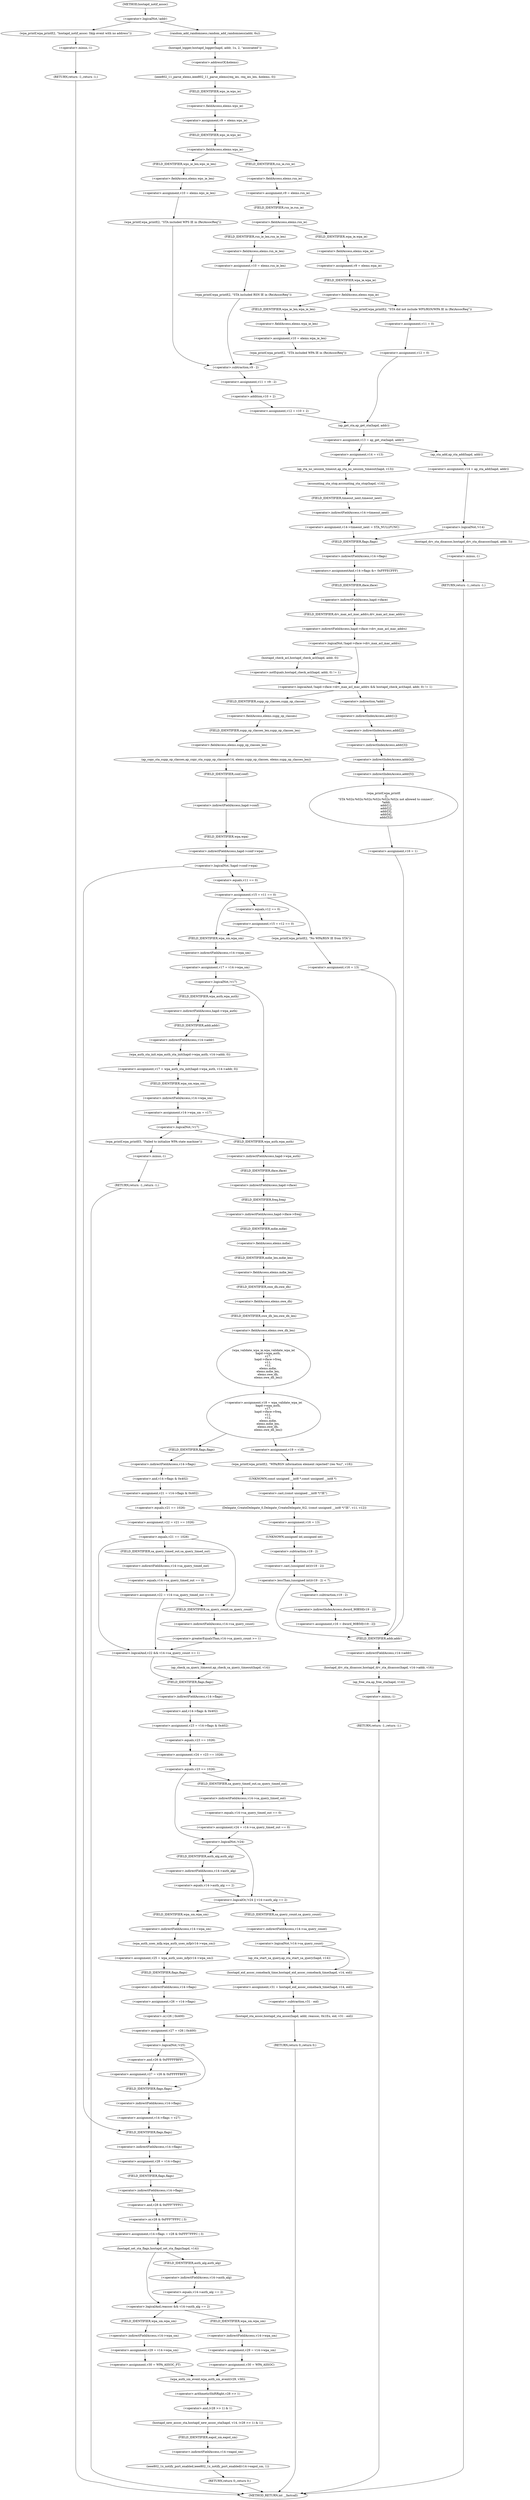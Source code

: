 digraph hostapd_notif_assoc {  
"1000157" [label = "(<operator>.logicalNot,!addr)" ]
"1000160" [label = "(wpa_printf,wpa_printf(2, \"hostapd_notif_assoc: Skip event with no address\"))" ]
"1000163" [label = "(RETURN,return -1;,return -1;)" ]
"1000164" [label = "(<operator>.minus,-1)" ]
"1000166" [label = "(random_add_randomness,random_add_randomness(addr, 6u))" ]
"1000169" [label = "(hostapd_logger,hostapd_logger(hapd, addr, 1u, 2, \"associated\"))" ]
"1000175" [label = "(ieee802_11_parse_elems,ieee802_11_parse_elems(req_ies, req_ies_len, &elems, 0))" ]
"1000178" [label = "(<operator>.addressOf,&elems)" ]
"1000181" [label = "(<operator>.assignment,v9 = elems.wps_ie)" ]
"1000183" [label = "(<operator>.fieldAccess,elems.wps_ie)" ]
"1000185" [label = "(FIELD_IDENTIFIER,wps_ie,wps_ie)" ]
"1000187" [label = "(<operator>.fieldAccess,elems.wps_ie)" ]
"1000189" [label = "(FIELD_IDENTIFIER,wps_ie,wps_ie)" ]
"1000191" [label = "(<operator>.assignment,v10 = elems.wps_ie_len)" ]
"1000193" [label = "(<operator>.fieldAccess,elems.wps_ie_len)" ]
"1000195" [label = "(FIELD_IDENTIFIER,wps_ie_len,wps_ie_len)" ]
"1000196" [label = "(wpa_printf,wpa_printf(2, \"STA included WPS IE in (Re)AssocReq\"))" ]
"1000200" [label = "(<operator>.assignment,v11 = v9 - 2)" ]
"1000202" [label = "(<operator>.subtraction,v9 - 2)" ]
"1000205" [label = "(<operator>.assignment,v12 = v10 + 2)" ]
"1000207" [label = "(<operator>.addition,v10 + 2)" ]
"1000211" [label = "(<operator>.assignment,v9 = elems.rsn_ie)" ]
"1000213" [label = "(<operator>.fieldAccess,elems.rsn_ie)" ]
"1000215" [label = "(FIELD_IDENTIFIER,rsn_ie,rsn_ie)" ]
"1000217" [label = "(<operator>.fieldAccess,elems.rsn_ie)" ]
"1000219" [label = "(FIELD_IDENTIFIER,rsn_ie,rsn_ie)" ]
"1000221" [label = "(<operator>.assignment,v10 = elems.rsn_ie_len)" ]
"1000223" [label = "(<operator>.fieldAccess,elems.rsn_ie_len)" ]
"1000225" [label = "(FIELD_IDENTIFIER,rsn_ie_len,rsn_ie_len)" ]
"1000226" [label = "(wpa_printf,wpa_printf(2, \"STA included RSN IE in (Re)AssocReq\"))" ]
"1000230" [label = "(<operator>.assignment,v9 = elems.wpa_ie)" ]
"1000232" [label = "(<operator>.fieldAccess,elems.wpa_ie)" ]
"1000234" [label = "(FIELD_IDENTIFIER,wpa_ie,wpa_ie)" ]
"1000236" [label = "(<operator>.fieldAccess,elems.wpa_ie)" ]
"1000238" [label = "(FIELD_IDENTIFIER,wpa_ie,wpa_ie)" ]
"1000240" [label = "(<operator>.assignment,v10 = elems.wpa_ie_len)" ]
"1000242" [label = "(<operator>.fieldAccess,elems.wpa_ie_len)" ]
"1000244" [label = "(FIELD_IDENTIFIER,wpa_ie_len,wpa_ie_len)" ]
"1000245" [label = "(wpa_printf,wpa_printf(2, \"STA included WPA IE in (Re)AssocReq\"))" ]
"1000249" [label = "(wpa_printf,wpa_printf(2, \"STA did not include WPS/RSN/WPA IE in (Re)AssocReq\"))" ]
"1000252" [label = "(<operator>.assignment,v11 = 0)" ]
"1000255" [label = "(<operator>.assignment,v12 = 0)" ]
"1000259" [label = "(<operator>.assignment,v13 = ap_get_sta(hapd, addr))" ]
"1000261" [label = "(ap_get_sta,ap_get_sta(hapd, addr))" ]
"1000267" [label = "(<operator>.assignment,v14 = v13)" ]
"1000270" [label = "(ap_sta_no_session_timeout,ap_sta_no_session_timeout(hapd, v13))" ]
"1000273" [label = "(accounting_sta_stop,accounting_sta_stop(hapd, v14))" ]
"1000276" [label = "(<operator>.assignment,v14->timeout_next = STA_NULLFUNC)" ]
"1000277" [label = "(<operator>.indirectFieldAccess,v14->timeout_next)" ]
"1000279" [label = "(FIELD_IDENTIFIER,timeout_next,timeout_next)" ]
"1000283" [label = "(<operator>.assignment,v14 = ap_sta_add(hapd, addr))" ]
"1000285" [label = "(ap_sta_add,ap_sta_add(hapd, addr))" ]
"1000289" [label = "(<operator>.logicalNot,!v14)" ]
"1000292" [label = "(hostapd_drv_sta_disassoc,hostapd_drv_sta_disassoc(hapd, addr, 5))" ]
"1000296" [label = "(RETURN,return -1;,return -1;)" ]
"1000297" [label = "(<operator>.minus,-1)" ]
"1000299" [label = "(<operators>.assignmentAnd,v14->flags &= 0xFFFECFFF)" ]
"1000300" [label = "(<operator>.indirectFieldAccess,v14->flags)" ]
"1000302" [label = "(FIELD_IDENTIFIER,flags,flags)" ]
"1000305" [label = "(<operator>.logicalAnd,!hapd->iface->drv_max_acl_mac_addrs && hostapd_check_acl(hapd, addr, 0) != 1)" ]
"1000306" [label = "(<operator>.logicalNot,!hapd->iface->drv_max_acl_mac_addrs)" ]
"1000307" [label = "(<operator>.indirectFieldAccess,hapd->iface->drv_max_acl_mac_addrs)" ]
"1000308" [label = "(<operator>.indirectFieldAccess,hapd->iface)" ]
"1000310" [label = "(FIELD_IDENTIFIER,iface,iface)" ]
"1000311" [label = "(FIELD_IDENTIFIER,drv_max_acl_mac_addrs,drv_max_acl_mac_addrs)" ]
"1000312" [label = "(<operator>.notEquals,hostapd_check_acl(hapd, addr, 0) != 1)" ]
"1000313" [label = "(hostapd_check_acl,hostapd_check_acl(hapd, addr, 0))" ]
"1000319" [label = "(wpa_printf,wpa_printf(\n      3,\n      \"STA %02x:%02x:%02x:%02x:%02x:%02x not allowed to connect\",\n      *addr,\n      addr[1],\n      addr[2],\n      addr[3],\n      addr[4],\n      addr[5]))" ]
"1000322" [label = "(<operator>.indirection,*addr)" ]
"1000324" [label = "(<operator>.indirectIndexAccess,addr[1])" ]
"1000327" [label = "(<operator>.indirectIndexAccess,addr[2])" ]
"1000330" [label = "(<operator>.indirectIndexAccess,addr[3])" ]
"1000333" [label = "(<operator>.indirectIndexAccess,addr[4])" ]
"1000336" [label = "(<operator>.indirectIndexAccess,addr[5])" ]
"1000339" [label = "(<operator>.assignment,v16 = 1)" ]
"1000343" [label = "(ap_copy_sta_supp_op_classes,ap_copy_sta_supp_op_classes(v14, elems.supp_op_classes, elems.supp_op_classes_len))" ]
"1000345" [label = "(<operator>.fieldAccess,elems.supp_op_classes)" ]
"1000347" [label = "(FIELD_IDENTIFIER,supp_op_classes,supp_op_classes)" ]
"1000348" [label = "(<operator>.fieldAccess,elems.supp_op_classes_len)" ]
"1000350" [label = "(FIELD_IDENTIFIER,supp_op_classes_len,supp_op_classes_len)" ]
"1000352" [label = "(<operator>.logicalNot,!hapd->conf->wpa)" ]
"1000353" [label = "(<operator>.indirectFieldAccess,hapd->conf->wpa)" ]
"1000354" [label = "(<operator>.indirectFieldAccess,hapd->conf)" ]
"1000356" [label = "(FIELD_IDENTIFIER,conf,conf)" ]
"1000357" [label = "(FIELD_IDENTIFIER,wpa,wpa)" ]
"1000360" [label = "(<operator>.assignment,v28 = v14->flags)" ]
"1000362" [label = "(<operator>.indirectFieldAccess,v14->flags)" ]
"1000364" [label = "(FIELD_IDENTIFIER,flags,flags)" ]
"1000365" [label = "(<operator>.assignment,v14->flags = v28 & 0xFFF7FFFC | 3)" ]
"1000366" [label = "(<operator>.indirectFieldAccess,v14->flags)" ]
"1000368" [label = "(FIELD_IDENTIFIER,flags,flags)" ]
"1000369" [label = "(<operator>.or,v28 & 0xFFF7FFFC | 3)" ]
"1000370" [label = "(<operator>.and,v28 & 0xFFF7FFFC)" ]
"1000374" [label = "(hostapd_set_sta_flags,hostapd_set_sta_flags(hapd, v14))" ]
"1000378" [label = "(<operator>.logicalAnd,reassoc && v14->auth_alg == 2)" ]
"1000380" [label = "(<operator>.equals,v14->auth_alg == 2)" ]
"1000381" [label = "(<operator>.indirectFieldAccess,v14->auth_alg)" ]
"1000383" [label = "(FIELD_IDENTIFIER,auth_alg,auth_alg)" ]
"1000386" [label = "(<operator>.assignment,v29 = v14->wpa_sm)" ]
"1000388" [label = "(<operator>.indirectFieldAccess,v14->wpa_sm)" ]
"1000390" [label = "(FIELD_IDENTIFIER,wpa_sm,wpa_sm)" ]
"1000391" [label = "(<operator>.assignment,v30 = WPA_ASSOC_FT)" ]
"1000396" [label = "(<operator>.assignment,v29 = v14->wpa_sm)" ]
"1000398" [label = "(<operator>.indirectFieldAccess,v14->wpa_sm)" ]
"1000400" [label = "(FIELD_IDENTIFIER,wpa_sm,wpa_sm)" ]
"1000401" [label = "(<operator>.assignment,v30 = WPA_ASSOC)" ]
"1000404" [label = "(wpa_auth_sm_event,wpa_auth_sm_event(v29, v30))" ]
"1000407" [label = "(hostapd_new_assoc_sta,hostapd_new_assoc_sta(hapd, v14, (v28 >> 1) & 1))" ]
"1000410" [label = "(<operator>.and,(v28 >> 1) & 1)" ]
"1000411" [label = "(<operator>.arithmeticShiftRight,v28 >> 1)" ]
"1000415" [label = "(ieee802_1x_notify_port_enabled,ieee802_1x_notify_port_enabled(v14->eapol_sm, 1))" ]
"1000416" [label = "(<operator>.indirectFieldAccess,v14->eapol_sm)" ]
"1000418" [label = "(FIELD_IDENTIFIER,eapol_sm,eapol_sm)" ]
"1000420" [label = "(RETURN,return 0;,return 0;)" ]
"1000422" [label = "(<operator>.assignment,v15 = v11 == 0)" ]
"1000424" [label = "(<operator>.equals,v11 == 0)" ]
"1000429" [label = "(<operator>.assignment,v15 = v12 == 0)" ]
"1000431" [label = "(<operator>.equals,v12 == 0)" ]
"1000437" [label = "(wpa_printf,wpa_printf(2, \"No WPA/RSN IE from STA\"))" ]
"1000440" [label = "(<operator>.assignment,v16 = 13)" ]
"1000444" [label = "(hostapd_drv_sta_disassoc,hostapd_drv_sta_disassoc(hapd, v14->addr, v16))" ]
"1000446" [label = "(<operator>.indirectFieldAccess,v14->addr)" ]
"1000448" [label = "(FIELD_IDENTIFIER,addr,addr)" ]
"1000450" [label = "(ap_free_sta,ap_free_sta(hapd, v14))" ]
"1000453" [label = "(RETURN,return -1;,return -1;)" ]
"1000454" [label = "(<operator>.minus,-1)" ]
"1000456" [label = "(<operator>.assignment,v17 = v14->wpa_sm)" ]
"1000458" [label = "(<operator>.indirectFieldAccess,v14->wpa_sm)" ]
"1000460" [label = "(FIELD_IDENTIFIER,wpa_sm,wpa_sm)" ]
"1000462" [label = "(<operator>.logicalNot,!v17)" ]
"1000465" [label = "(<operator>.assignment,v17 = wpa_auth_sta_init(hapd->wpa_auth, v14->addr, 0))" ]
"1000467" [label = "(wpa_auth_sta_init,wpa_auth_sta_init(hapd->wpa_auth, v14->addr, 0))" ]
"1000468" [label = "(<operator>.indirectFieldAccess,hapd->wpa_auth)" ]
"1000470" [label = "(FIELD_IDENTIFIER,wpa_auth,wpa_auth)" ]
"1000471" [label = "(<operator>.indirectFieldAccess,v14->addr)" ]
"1000473" [label = "(FIELD_IDENTIFIER,addr,addr)" ]
"1000475" [label = "(<operator>.assignment,v14->wpa_sm = v17)" ]
"1000476" [label = "(<operator>.indirectFieldAccess,v14->wpa_sm)" ]
"1000478" [label = "(FIELD_IDENTIFIER,wpa_sm,wpa_sm)" ]
"1000481" [label = "(<operator>.logicalNot,!v17)" ]
"1000484" [label = "(wpa_printf,wpa_printf(5, \"Failed to initialize WPA state machine\"))" ]
"1000487" [label = "(RETURN,return -1;,return -1;)" ]
"1000488" [label = "(<operator>.minus,-1)" ]
"1000490" [label = "(<operator>.assignment,v18 = wpa_validate_wpa_ie(\n          hapd->wpa_auth,\n          v17,\n          hapd->iface->freq,\n          v11,\n          v12,\n          elems.mdie,\n          elems.mdie_len,\n          elems.owe_dh,\n          elems.owe_dh_len))" ]
"1000492" [label = "(wpa_validate_wpa_ie,wpa_validate_wpa_ie(\n          hapd->wpa_auth,\n          v17,\n          hapd->iface->freq,\n          v11,\n          v12,\n          elems.mdie,\n          elems.mdie_len,\n          elems.owe_dh,\n          elems.owe_dh_len))" ]
"1000493" [label = "(<operator>.indirectFieldAccess,hapd->wpa_auth)" ]
"1000495" [label = "(FIELD_IDENTIFIER,wpa_auth,wpa_auth)" ]
"1000497" [label = "(<operator>.indirectFieldAccess,hapd->iface->freq)" ]
"1000498" [label = "(<operator>.indirectFieldAccess,hapd->iface)" ]
"1000500" [label = "(FIELD_IDENTIFIER,iface,iface)" ]
"1000501" [label = "(FIELD_IDENTIFIER,freq,freq)" ]
"1000504" [label = "(<operator>.fieldAccess,elems.mdie)" ]
"1000506" [label = "(FIELD_IDENTIFIER,mdie,mdie)" ]
"1000507" [label = "(<operator>.fieldAccess,elems.mdie_len)" ]
"1000509" [label = "(FIELD_IDENTIFIER,mdie_len,mdie_len)" ]
"1000510" [label = "(<operator>.fieldAccess,elems.owe_dh)" ]
"1000512" [label = "(FIELD_IDENTIFIER,owe_dh,owe_dh)" ]
"1000513" [label = "(<operator>.fieldAccess,elems.owe_dh_len)" ]
"1000515" [label = "(FIELD_IDENTIFIER,owe_dh_len,owe_dh_len)" ]
"1000519" [label = "(<operator>.assignment,v19 = v18)" ]
"1000522" [label = "(wpa_printf,wpa_printf(2, \"WPA/RSN information element rejected? (res %u)\", v18))" ]
"1000526" [label = "(Delegate_CreateDelegate_0,Delegate_CreateDelegate_0(2, (const unsigned __int8 *)\"IE\", v11, v12))" ]
"1000528" [label = "(<operator>.cast,(const unsigned __int8 *)\"IE\")" ]
"1000529" [label = "(UNKNOWN,const unsigned __int8 *,const unsigned __int8 *)" ]
"1000533" [label = "(<operator>.assignment,v16 = 13)" ]
"1000537" [label = "(<operator>.lessThan,(unsigned int)(v19 - 2) < 7)" ]
"1000538" [label = "(<operator>.cast,(unsigned int)(v19 - 2))" ]
"1000539" [label = "(UNKNOWN,unsigned int,unsigned int)" ]
"1000540" [label = "(<operator>.subtraction,v19 - 2)" ]
"1000544" [label = "(<operator>.assignment,v16 = dword_90B50[v19 - 2])" ]
"1000546" [label = "(<operator>.indirectIndexAccess,dword_90B50[v19 - 2])" ]
"1000548" [label = "(<operator>.subtraction,v19 - 2)" ]
"1000552" [label = "(<operator>.assignment,v21 = v14->flags & 0x402)" ]
"1000554" [label = "(<operator>.and,v14->flags & 0x402)" ]
"1000555" [label = "(<operator>.indirectFieldAccess,v14->flags)" ]
"1000557" [label = "(FIELD_IDENTIFIER,flags,flags)" ]
"1000559" [label = "(<operator>.assignment,v22 = v21 == 1026)" ]
"1000561" [label = "(<operator>.equals,v21 == 1026)" ]
"1000565" [label = "(<operator>.equals,v21 == 1026)" ]
"1000568" [label = "(<operator>.assignment,v22 = v14->sa_query_timed_out == 0)" ]
"1000570" [label = "(<operator>.equals,v14->sa_query_timed_out == 0)" ]
"1000571" [label = "(<operator>.indirectFieldAccess,v14->sa_query_timed_out)" ]
"1000573" [label = "(FIELD_IDENTIFIER,sa_query_timed_out,sa_query_timed_out)" ]
"1000576" [label = "(<operator>.logicalAnd,v22 && v14->sa_query_count >= 1)" ]
"1000578" [label = "(<operator>.greaterEqualsThan,v14->sa_query_count >= 1)" ]
"1000579" [label = "(<operator>.indirectFieldAccess,v14->sa_query_count)" ]
"1000581" [label = "(FIELD_IDENTIFIER,sa_query_count,sa_query_count)" ]
"1000583" [label = "(ap_check_sa_query_timeout,ap_check_sa_query_timeout(hapd, v14))" ]
"1000586" [label = "(<operator>.assignment,v23 = v14->flags & 0x402)" ]
"1000588" [label = "(<operator>.and,v14->flags & 0x402)" ]
"1000589" [label = "(<operator>.indirectFieldAccess,v14->flags)" ]
"1000591" [label = "(FIELD_IDENTIFIER,flags,flags)" ]
"1000593" [label = "(<operator>.assignment,v24 = v23 == 1026)" ]
"1000595" [label = "(<operator>.equals,v23 == 1026)" ]
"1000599" [label = "(<operator>.equals,v23 == 1026)" ]
"1000602" [label = "(<operator>.assignment,v24 = v14->sa_query_timed_out == 0)" ]
"1000604" [label = "(<operator>.equals,v14->sa_query_timed_out == 0)" ]
"1000605" [label = "(<operator>.indirectFieldAccess,v14->sa_query_timed_out)" ]
"1000607" [label = "(FIELD_IDENTIFIER,sa_query_timed_out,sa_query_timed_out)" ]
"1000610" [label = "(<operator>.logicalOr,!v24 || v14->auth_alg == 2)" ]
"1000611" [label = "(<operator>.logicalNot,!v24)" ]
"1000613" [label = "(<operator>.equals,v14->auth_alg == 2)" ]
"1000614" [label = "(<operator>.indirectFieldAccess,v14->auth_alg)" ]
"1000616" [label = "(FIELD_IDENTIFIER,auth_alg,auth_alg)" ]
"1000619" [label = "(<operator>.assignment,v25 = wpa_auth_uses_mfp(v14->wpa_sm))" ]
"1000621" [label = "(wpa_auth_uses_mfp,wpa_auth_uses_mfp(v14->wpa_sm))" ]
"1000622" [label = "(<operator>.indirectFieldAccess,v14->wpa_sm)" ]
"1000624" [label = "(FIELD_IDENTIFIER,wpa_sm,wpa_sm)" ]
"1000625" [label = "(<operator>.assignment,v26 = v14->flags)" ]
"1000627" [label = "(<operator>.indirectFieldAccess,v14->flags)" ]
"1000629" [label = "(FIELD_IDENTIFIER,flags,flags)" ]
"1000630" [label = "(<operator>.assignment,v27 = v26 | 0x400)" ]
"1000632" [label = "(<operator>.or,v26 | 0x400)" ]
"1000636" [label = "(<operator>.logicalNot,!v25)" ]
"1000638" [label = "(<operator>.assignment,v27 = v26 & 0xFFFFFBFF)" ]
"1000640" [label = "(<operator>.and,v26 & 0xFFFFFBFF)" ]
"1000643" [label = "(<operator>.assignment,v14->flags = v27)" ]
"1000644" [label = "(<operator>.indirectFieldAccess,v14->flags)" ]
"1000646" [label = "(FIELD_IDENTIFIER,flags,flags)" ]
"1000650" [label = "(<operator>.logicalNot,!v14->sa_query_count)" ]
"1000651" [label = "(<operator>.indirectFieldAccess,v14->sa_query_count)" ]
"1000653" [label = "(FIELD_IDENTIFIER,sa_query_count,sa_query_count)" ]
"1000654" [label = "(ap_sta_start_sa_query,ap_sta_start_sa_query(hapd, v14))" ]
"1000657" [label = "(<operator>.assignment,v31 = hostapd_eid_assoc_comeback_time(hapd, v14, eid))" ]
"1000659" [label = "(hostapd_eid_assoc_comeback_time,hostapd_eid_assoc_comeback_time(hapd, v14, eid))" ]
"1000663" [label = "(hostapd_sta_assoc,hostapd_sta_assoc(hapd, addr, reassoc, 0x1Eu, eid, v31 - eid))" ]
"1000669" [label = "(<operator>.subtraction,v31 - eid)" ]
"1000672" [label = "(RETURN,return 0;,return 0;)" ]
"1000125" [label = "(METHOD,hostapd_notif_assoc)" ]
"1000674" [label = "(METHOD_RETURN,int __fastcall)" ]
  "1000157" -> "1000160" 
  "1000157" -> "1000166" 
  "1000160" -> "1000164" 
  "1000163" -> "1000674" 
  "1000164" -> "1000163" 
  "1000166" -> "1000169" 
  "1000169" -> "1000178" 
  "1000175" -> "1000185" 
  "1000178" -> "1000175" 
  "1000181" -> "1000189" 
  "1000183" -> "1000181" 
  "1000185" -> "1000183" 
  "1000187" -> "1000195" 
  "1000187" -> "1000215" 
  "1000189" -> "1000187" 
  "1000191" -> "1000196" 
  "1000193" -> "1000191" 
  "1000195" -> "1000193" 
  "1000196" -> "1000202" 
  "1000200" -> "1000207" 
  "1000202" -> "1000200" 
  "1000205" -> "1000261" 
  "1000207" -> "1000205" 
  "1000211" -> "1000219" 
  "1000213" -> "1000211" 
  "1000215" -> "1000213" 
  "1000217" -> "1000225" 
  "1000217" -> "1000234" 
  "1000219" -> "1000217" 
  "1000221" -> "1000226" 
  "1000223" -> "1000221" 
  "1000225" -> "1000223" 
  "1000226" -> "1000202" 
  "1000230" -> "1000238" 
  "1000232" -> "1000230" 
  "1000234" -> "1000232" 
  "1000236" -> "1000244" 
  "1000236" -> "1000249" 
  "1000238" -> "1000236" 
  "1000240" -> "1000245" 
  "1000242" -> "1000240" 
  "1000244" -> "1000242" 
  "1000245" -> "1000202" 
  "1000249" -> "1000252" 
  "1000252" -> "1000255" 
  "1000255" -> "1000261" 
  "1000259" -> "1000267" 
  "1000259" -> "1000285" 
  "1000261" -> "1000259" 
  "1000267" -> "1000270" 
  "1000270" -> "1000273" 
  "1000273" -> "1000279" 
  "1000276" -> "1000302" 
  "1000277" -> "1000276" 
  "1000279" -> "1000277" 
  "1000283" -> "1000289" 
  "1000285" -> "1000283" 
  "1000289" -> "1000292" 
  "1000289" -> "1000302" 
  "1000292" -> "1000297" 
  "1000296" -> "1000674" 
  "1000297" -> "1000296" 
  "1000299" -> "1000310" 
  "1000300" -> "1000299" 
  "1000302" -> "1000300" 
  "1000305" -> "1000322" 
  "1000305" -> "1000347" 
  "1000306" -> "1000305" 
  "1000306" -> "1000313" 
  "1000307" -> "1000306" 
  "1000308" -> "1000311" 
  "1000310" -> "1000308" 
  "1000311" -> "1000307" 
  "1000312" -> "1000305" 
  "1000313" -> "1000312" 
  "1000319" -> "1000339" 
  "1000322" -> "1000324" 
  "1000324" -> "1000327" 
  "1000327" -> "1000330" 
  "1000330" -> "1000333" 
  "1000333" -> "1000336" 
  "1000336" -> "1000319" 
  "1000339" -> "1000448" 
  "1000343" -> "1000356" 
  "1000345" -> "1000350" 
  "1000347" -> "1000345" 
  "1000348" -> "1000343" 
  "1000350" -> "1000348" 
  "1000352" -> "1000364" 
  "1000352" -> "1000424" 
  "1000353" -> "1000352" 
  "1000354" -> "1000357" 
  "1000356" -> "1000354" 
  "1000357" -> "1000353" 
  "1000360" -> "1000368" 
  "1000362" -> "1000360" 
  "1000364" -> "1000362" 
  "1000365" -> "1000374" 
  "1000366" -> "1000370" 
  "1000368" -> "1000366" 
  "1000369" -> "1000365" 
  "1000370" -> "1000369" 
  "1000374" -> "1000378" 
  "1000374" -> "1000383" 
  "1000378" -> "1000390" 
  "1000378" -> "1000400" 
  "1000380" -> "1000378" 
  "1000381" -> "1000380" 
  "1000383" -> "1000381" 
  "1000386" -> "1000391" 
  "1000388" -> "1000386" 
  "1000390" -> "1000388" 
  "1000391" -> "1000404" 
  "1000396" -> "1000401" 
  "1000398" -> "1000396" 
  "1000400" -> "1000398" 
  "1000401" -> "1000404" 
  "1000404" -> "1000411" 
  "1000407" -> "1000418" 
  "1000410" -> "1000407" 
  "1000411" -> "1000410" 
  "1000415" -> "1000420" 
  "1000416" -> "1000415" 
  "1000418" -> "1000416" 
  "1000420" -> "1000674" 
  "1000422" -> "1000431" 
  "1000422" -> "1000437" 
  "1000422" -> "1000460" 
  "1000424" -> "1000422" 
  "1000429" -> "1000437" 
  "1000429" -> "1000460" 
  "1000431" -> "1000429" 
  "1000437" -> "1000440" 
  "1000440" -> "1000448" 
  "1000444" -> "1000450" 
  "1000446" -> "1000444" 
  "1000448" -> "1000446" 
  "1000450" -> "1000454" 
  "1000453" -> "1000674" 
  "1000454" -> "1000453" 
  "1000456" -> "1000462" 
  "1000458" -> "1000456" 
  "1000460" -> "1000458" 
  "1000462" -> "1000470" 
  "1000462" -> "1000495" 
  "1000465" -> "1000478" 
  "1000467" -> "1000465" 
  "1000468" -> "1000473" 
  "1000470" -> "1000468" 
  "1000471" -> "1000467" 
  "1000473" -> "1000471" 
  "1000475" -> "1000481" 
  "1000476" -> "1000475" 
  "1000478" -> "1000476" 
  "1000481" -> "1000484" 
  "1000481" -> "1000495" 
  "1000484" -> "1000488" 
  "1000487" -> "1000674" 
  "1000488" -> "1000487" 
  "1000490" -> "1000519" 
  "1000490" -> "1000557" 
  "1000492" -> "1000490" 
  "1000493" -> "1000500" 
  "1000495" -> "1000493" 
  "1000497" -> "1000506" 
  "1000498" -> "1000501" 
  "1000500" -> "1000498" 
  "1000501" -> "1000497" 
  "1000504" -> "1000509" 
  "1000506" -> "1000504" 
  "1000507" -> "1000512" 
  "1000509" -> "1000507" 
  "1000510" -> "1000515" 
  "1000512" -> "1000510" 
  "1000513" -> "1000492" 
  "1000515" -> "1000513" 
  "1000519" -> "1000522" 
  "1000522" -> "1000529" 
  "1000526" -> "1000533" 
  "1000528" -> "1000526" 
  "1000529" -> "1000528" 
  "1000533" -> "1000539" 
  "1000537" -> "1000548" 
  "1000537" -> "1000448" 
  "1000538" -> "1000537" 
  "1000539" -> "1000540" 
  "1000540" -> "1000538" 
  "1000544" -> "1000448" 
  "1000546" -> "1000544" 
  "1000548" -> "1000546" 
  "1000552" -> "1000561" 
  "1000554" -> "1000552" 
  "1000555" -> "1000554" 
  "1000557" -> "1000555" 
  "1000559" -> "1000565" 
  "1000561" -> "1000559" 
  "1000565" -> "1000573" 
  "1000565" -> "1000576" 
  "1000565" -> "1000581" 
  "1000568" -> "1000576" 
  "1000568" -> "1000581" 
  "1000570" -> "1000568" 
  "1000571" -> "1000570" 
  "1000573" -> "1000571" 
  "1000576" -> "1000583" 
  "1000576" -> "1000591" 
  "1000578" -> "1000576" 
  "1000579" -> "1000578" 
  "1000581" -> "1000579" 
  "1000583" -> "1000591" 
  "1000586" -> "1000595" 
  "1000588" -> "1000586" 
  "1000589" -> "1000588" 
  "1000591" -> "1000589" 
  "1000593" -> "1000599" 
  "1000595" -> "1000593" 
  "1000599" -> "1000607" 
  "1000599" -> "1000611" 
  "1000602" -> "1000611" 
  "1000604" -> "1000602" 
  "1000605" -> "1000604" 
  "1000607" -> "1000605" 
  "1000610" -> "1000624" 
  "1000610" -> "1000653" 
  "1000611" -> "1000610" 
  "1000611" -> "1000616" 
  "1000613" -> "1000610" 
  "1000614" -> "1000613" 
  "1000616" -> "1000614" 
  "1000619" -> "1000629" 
  "1000621" -> "1000619" 
  "1000622" -> "1000621" 
  "1000624" -> "1000622" 
  "1000625" -> "1000632" 
  "1000627" -> "1000625" 
  "1000629" -> "1000627" 
  "1000630" -> "1000636" 
  "1000632" -> "1000630" 
  "1000636" -> "1000640" 
  "1000636" -> "1000646" 
  "1000638" -> "1000646" 
  "1000640" -> "1000638" 
  "1000643" -> "1000364" 
  "1000644" -> "1000643" 
  "1000646" -> "1000644" 
  "1000650" -> "1000654" 
  "1000650" -> "1000659" 
  "1000651" -> "1000650" 
  "1000653" -> "1000651" 
  "1000654" -> "1000659" 
  "1000657" -> "1000669" 
  "1000659" -> "1000657" 
  "1000663" -> "1000672" 
  "1000669" -> "1000663" 
  "1000672" -> "1000674" 
  "1000125" -> "1000157" 
}
